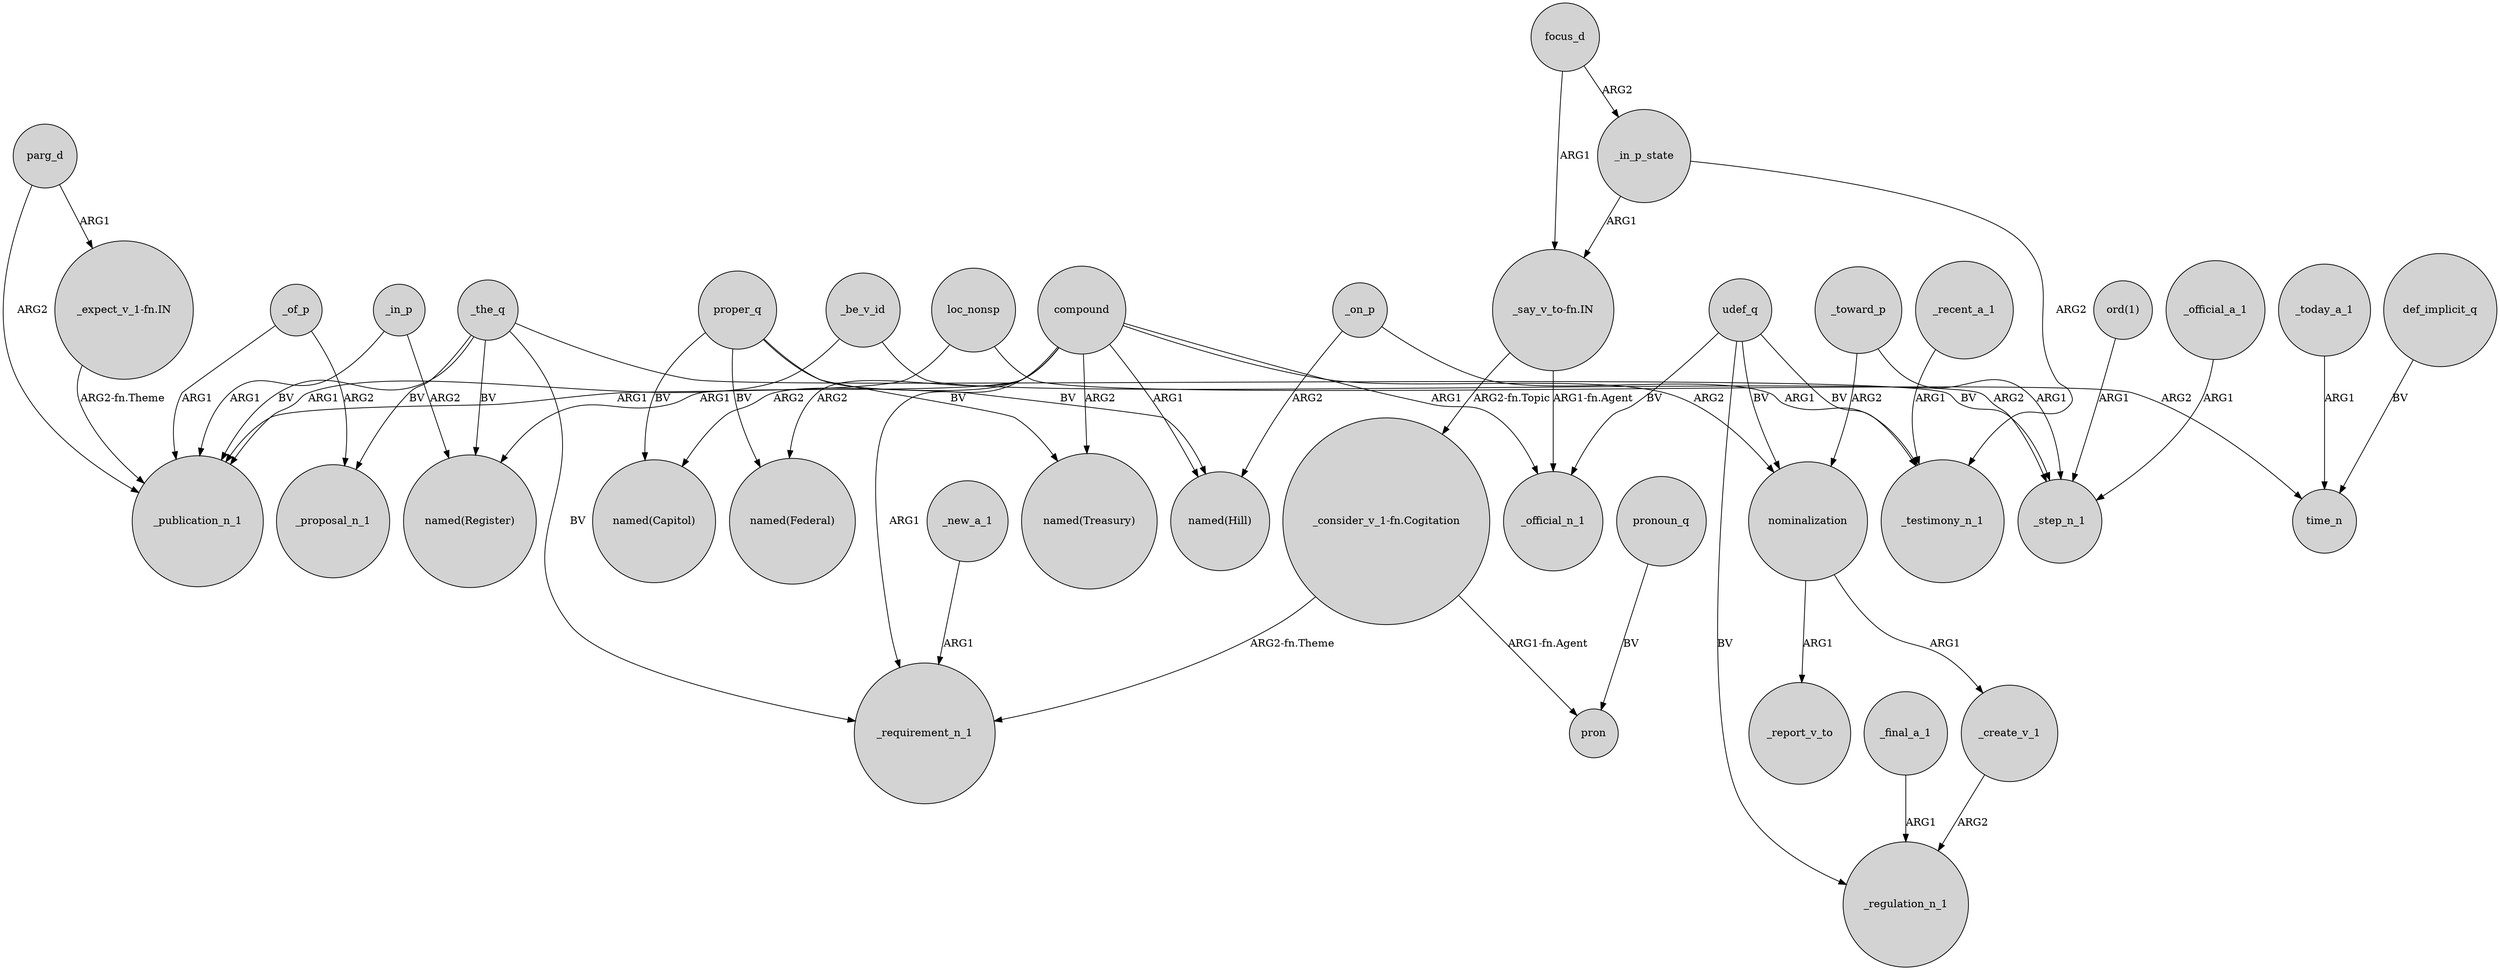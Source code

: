digraph {
	node [shape=circle style=filled]
	parg_d -> _publication_n_1 [label=ARG2]
	compound -> "named(Treasury)" [label=ARG2]
	_in_p -> _publication_n_1 [label=ARG1]
	_the_q -> _publication_n_1 [label=BV]
	compound -> "named(Register)" [label=ARG1]
	"_consider_v_1-fn.Cogitation" -> pron [label="ARG1-fn.Agent"]
	_the_q -> _proposal_n_1 [label=BV]
	_today_a_1 -> time_n [label=ARG1]
	"ord(1)" -> _step_n_1 [label=ARG1]
	_in_p_state -> _testimony_n_1 [label=ARG2]
	_on_p -> _testimony_n_1 [label=ARG1]
	compound -> "named(Capitol)" [label=ARG2]
	def_implicit_q -> time_n [label=BV]
	loc_nonsp -> _publication_n_1 [label=ARG1]
	_create_v_1 -> _regulation_n_1 [label=ARG2]
	_toward_p -> _step_n_1 [label=ARG1]
	"_say_v_to-fn.IN" -> _official_n_1 [label="ARG1-fn.Agent"]
	nominalization -> _create_v_1 [label=ARG1]
	focus_d -> _in_p_state [label=ARG2]
	_the_q -> _step_n_1 [label=BV]
	_on_p -> "named(Hill)" [label=ARG2]
	"_say_v_to-fn.IN" -> "_consider_v_1-fn.Cogitation" [label="ARG2-fn.Topic"]
	compound -> nominalization [label=ARG2]
	_in_p -> "named(Register)" [label=ARG2]
	_toward_p -> nominalization [label=ARG2]
	compound -> "named(Hill)" [label=ARG1]
	nominalization -> _report_v_to [label=ARG1]
	_be_v_id -> _step_n_1 [label=ARG2]
	_the_q -> "named(Register)" [label=BV]
	loc_nonsp -> time_n [label=ARG2]
	pronoun_q -> pron [label=BV]
	_in_p_state -> "_say_v_to-fn.IN" [label=ARG1]
	_official_a_1 -> _step_n_1 [label=ARG1]
	udef_q -> _official_n_1 [label=BV]
	_final_a_1 -> _regulation_n_1 [label=ARG1]
	_new_a_1 -> _requirement_n_1 [label=ARG1]
	parg_d -> "_expect_v_1-fn.IN" [label=ARG1]
	udef_q -> nominalization [label=BV]
	proper_q -> "named(Treasury)" [label=BV]
	proper_q -> "named(Federal)" [label=BV]
	proper_q -> "named(Hill)" [label=BV]
	compound -> _official_n_1 [label=ARG1]
	compound -> _requirement_n_1 [label=ARG1]
	"_consider_v_1-fn.Cogitation" -> _requirement_n_1 [label="ARG2-fn.Theme"]
	_of_p -> _proposal_n_1 [label=ARG2]
	_of_p -> _publication_n_1 [label=ARG1]
	udef_q -> _regulation_n_1 [label=BV]
	"_expect_v_1-fn.IN" -> _publication_n_1 [label="ARG2-fn.Theme"]
	compound -> "named(Federal)" [label=ARG2]
	_recent_a_1 -> _testimony_n_1 [label=ARG1]
	udef_q -> _testimony_n_1 [label=BV]
	focus_d -> "_say_v_to-fn.IN" [label=ARG1]
	_be_v_id -> _publication_n_1 [label=ARG1]
	_the_q -> _requirement_n_1 [label=BV]
	proper_q -> "named(Capitol)" [label=BV]
}
